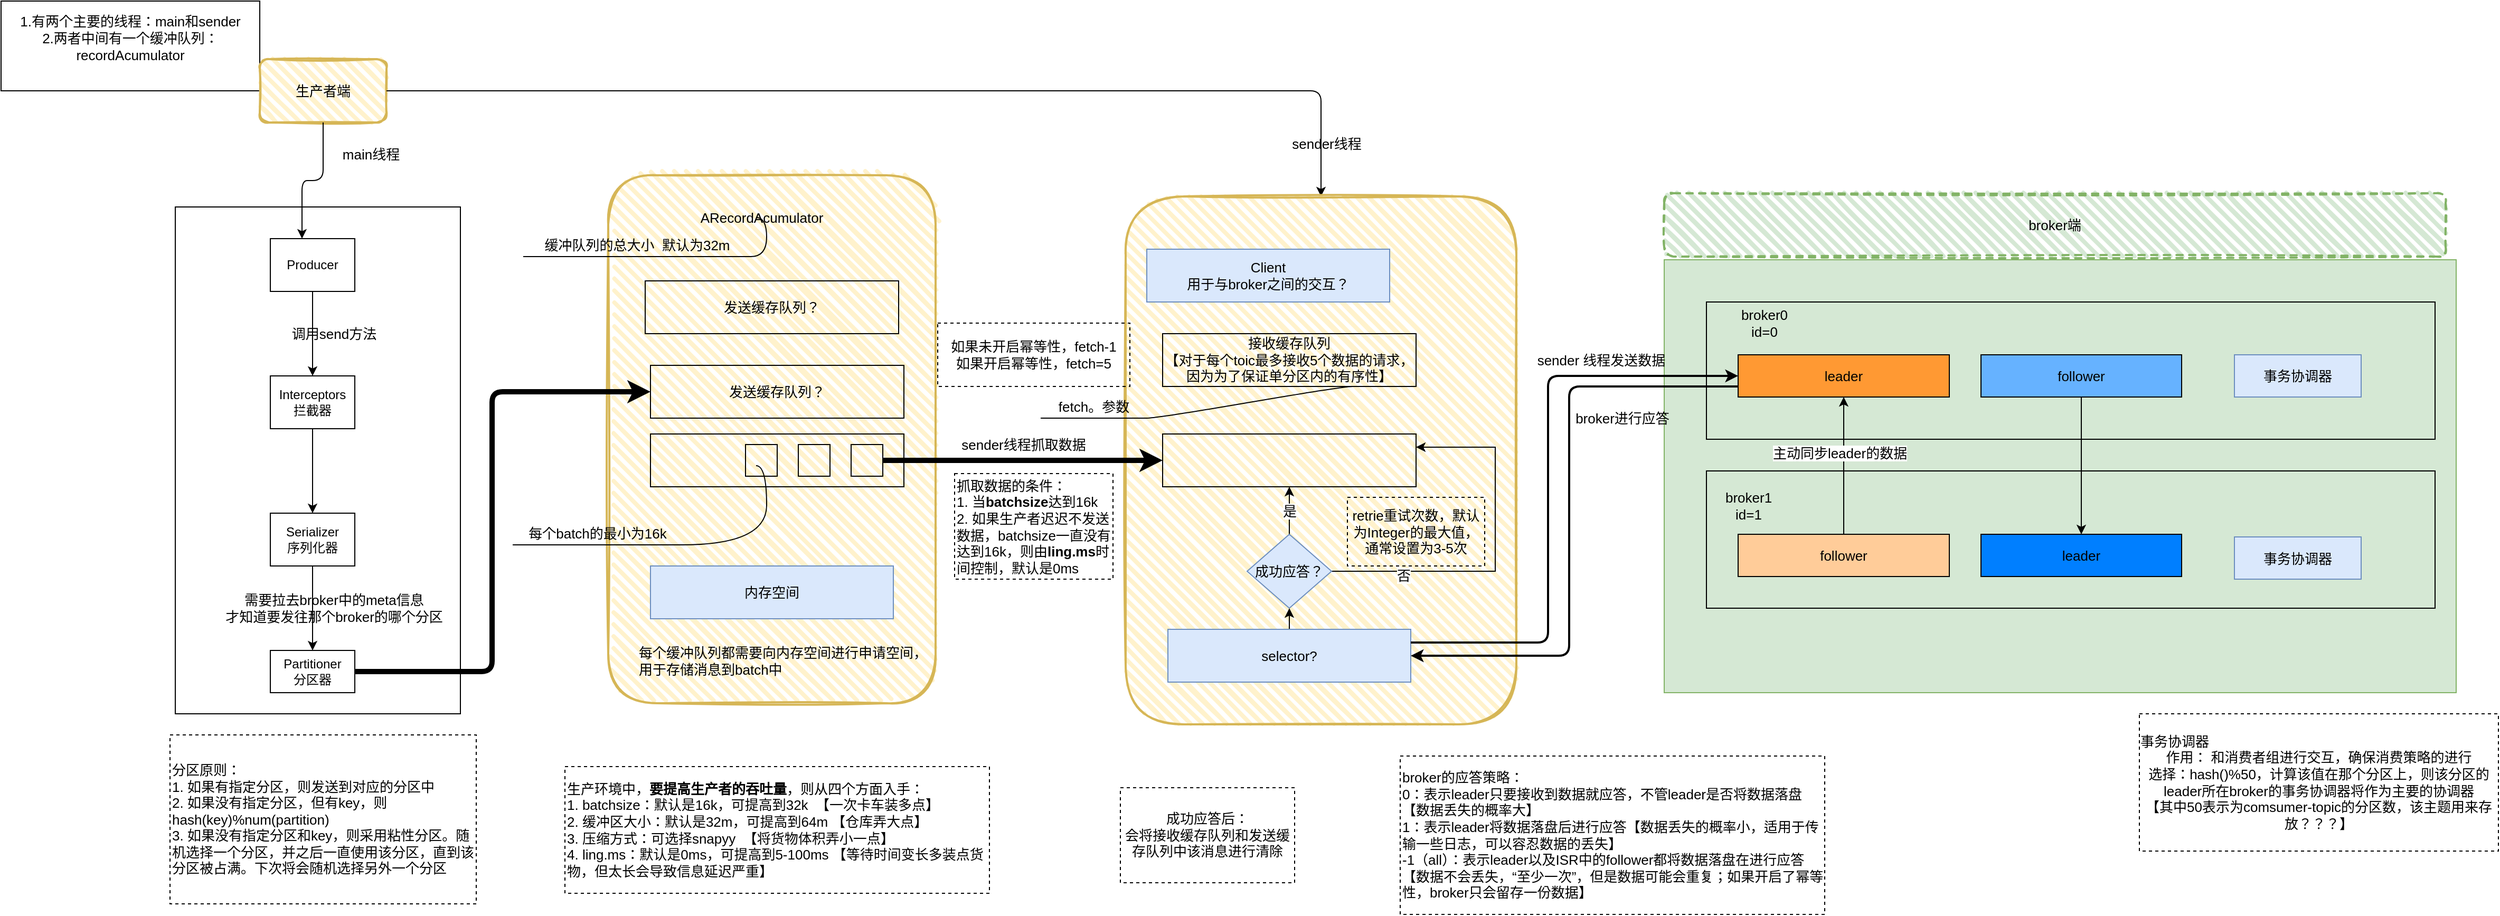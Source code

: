 <mxfile version="14.9.8" type="github">
  <diagram id="x-Sexi6F8sJB0yjPF3IZ" name="Page-1">
    <mxGraphModel dx="1730" dy="927" grid="1" gridSize="10" guides="1" tooltips="1" connect="1" arrows="1" fold="1" page="1" pageScale="1" pageWidth="900" pageHeight="1600" math="0" shadow="0">
      <root>
        <mxCell id="0" />
        <mxCell id="1" parent="0" />
        <mxCell id="UxnLPPTvP_sObnjLlX6k-43" value="" style="rounded=0;whiteSpace=wrap;html=1;shadow=0;comic=0;fontSize=13;strokeColor=#000000;strokeWidth=1;fillColor=none;align=left;" vertex="1" parent="1">
          <mxGeometry x="220" y="450" width="270" height="480" as="geometry" />
        </mxCell>
        <mxCell id="UxnLPPTvP_sObnjLlX6k-19" value="" style="rounded=0;whiteSpace=wrap;html=1;fillColor=#d5e8d4;strokeColor=#82b366;" vertex="1" parent="1">
          <mxGeometry x="1630" y="500" width="750" height="410" as="geometry" />
        </mxCell>
        <mxCell id="UxnLPPTvP_sObnjLlX6k-30" value="" style="edgeStyle=orthogonalEdgeStyle;rounded=0;orthogonalLoop=1;jettySize=auto;html=1;fontSize=13;" edge="1" parent="1" source="UxnLPPTvP_sObnjLlX6k-24" target="UxnLPPTvP_sObnjLlX6k-29">
          <mxGeometry relative="1" as="geometry" />
        </mxCell>
        <mxCell id="UxnLPPTvP_sObnjLlX6k-24" value="Producer" style="rounded=0;whiteSpace=wrap;html=1;shadow=0;comic=0;" vertex="1" parent="1">
          <mxGeometry x="310" y="480" width="80" height="50" as="geometry" />
        </mxCell>
        <mxCell id="UxnLPPTvP_sObnjLlX6k-27" value="&lt;span&gt;1.有两个主要的线程：&lt;/span&gt;&lt;span&gt;main和sender&lt;br&gt;2.两者中间有一个缓冲队列：recordAcumulator&lt;br&gt;&lt;br&gt;&lt;/span&gt;" style="whiteSpace=wrap;html=1;rounded=0;shadow=0;fontSize=13;strokeWidth=1;fillColor=none;comic=0;" vertex="1" parent="1">
          <mxGeometry x="55" y="255" width="245" height="85" as="geometry" />
        </mxCell>
        <mxCell id="UxnLPPTvP_sObnjLlX6k-32" value="" style="edgeStyle=orthogonalEdgeStyle;rounded=0;orthogonalLoop=1;jettySize=auto;html=1;fontSize=13;" edge="1" parent="1" source="UxnLPPTvP_sObnjLlX6k-29" target="UxnLPPTvP_sObnjLlX6k-31">
          <mxGeometry relative="1" as="geometry" />
        </mxCell>
        <mxCell id="UxnLPPTvP_sObnjLlX6k-29" value="Interceptors&lt;br&gt;拦截器" style="rounded=0;whiteSpace=wrap;html=1;shadow=0;comic=0;" vertex="1" parent="1">
          <mxGeometry x="310" y="610" width="80" height="50" as="geometry" />
        </mxCell>
        <mxCell id="UxnLPPTvP_sObnjLlX6k-34" value="" style="edgeStyle=orthogonalEdgeStyle;rounded=0;orthogonalLoop=1;jettySize=auto;html=1;fontSize=13;" edge="1" parent="1" source="UxnLPPTvP_sObnjLlX6k-31" target="UxnLPPTvP_sObnjLlX6k-33">
          <mxGeometry relative="1" as="geometry" />
        </mxCell>
        <mxCell id="UxnLPPTvP_sObnjLlX6k-31" value="Serializer&lt;br&gt;序列化器" style="rounded=0;whiteSpace=wrap;html=1;shadow=0;comic=0;" vertex="1" parent="1">
          <mxGeometry x="310" y="740" width="80" height="50" as="geometry" />
        </mxCell>
        <mxCell id="UxnLPPTvP_sObnjLlX6k-33" value="Partitioner&lt;br&gt;分区器" style="rounded=0;whiteSpace=wrap;html=1;shadow=0;comic=0;" vertex="1" parent="1">
          <mxGeometry x="310" y="870" width="80" height="40" as="geometry" />
        </mxCell>
        <mxCell id="UxnLPPTvP_sObnjLlX6k-35" value="需要拉去broker中的meta信息&lt;br&gt;才知道要发往那个broker的哪个分区" style="text;html=1;align=center;verticalAlign=middle;resizable=0;points=[];autosize=1;strokeColor=none;fontSize=13;" vertex="1" parent="1">
          <mxGeometry x="260" y="810" width="220" height="40" as="geometry" />
        </mxCell>
        <mxCell id="UxnLPPTvP_sObnjLlX6k-36" value="调用send方法" style="text;html=1;align=center;verticalAlign=middle;resizable=0;points=[];autosize=1;strokeColor=none;fontSize=13;" vertex="1" parent="1">
          <mxGeometry x="320" y="560" width="100" height="20" as="geometry" />
        </mxCell>
        <mxCell id="UxnLPPTvP_sObnjLlX6k-38" value="生产者端" style="rounded=1;whiteSpace=wrap;html=1;strokeWidth=2;fillWeight=4;hachureGap=8;hachureAngle=45;fillColor=#fff2cc;sketch=1;shadow=0;comic=0;fontSize=13;strokeColor=#d6b656;" vertex="1" parent="1">
          <mxGeometry x="300" y="310" width="120" height="60" as="geometry" />
        </mxCell>
        <mxCell id="UxnLPPTvP_sObnjLlX6k-39" value="分区原则：&lt;br&gt;1. 如果有指定分区，则发送到对应的分区中&lt;br&gt;2.&amp;nbsp;如果没有指定分区，但有key，则hash(key)%num(partition)&lt;br&gt;3.&amp;nbsp;如果没有指定分区和key，则采用粘性分区。随机选择一个分区，并之后一直使用该分区，直到该分区被占满。下次将会随机选择另外一个分区" style="whiteSpace=wrap;html=1;rounded=0;shadow=0;comic=0;fontSize=13;strokeColor=#000000;strokeWidth=1;fillColor=none;align=left;dashed=1;" vertex="1" parent="1">
          <mxGeometry x="215" y="950" width="290" height="160" as="geometry" />
        </mxCell>
        <mxCell id="UxnLPPTvP_sObnjLlX6k-44" value="" style="rounded=1;whiteSpace=wrap;html=1;strokeWidth=2;fillWeight=4;hachureGap=8;hachureAngle=45;fillColor=#fff2cc;sketch=1;shadow=0;comic=0;fontSize=13;align=left;strokeColor=#d6b656;" vertex="1" parent="1">
          <mxGeometry x="630" y="420" width="310" height="500" as="geometry" />
        </mxCell>
        <mxCell id="UxnLPPTvP_sObnjLlX6k-45" value="ARecordAcumulator" style="text;html=1;align=center;verticalAlign=middle;resizable=0;points=[];autosize=1;strokeColor=none;fontSize=13;" vertex="1" parent="1">
          <mxGeometry x="710" y="450" width="130" height="20" as="geometry" />
        </mxCell>
        <mxCell id="UxnLPPTvP_sObnjLlX6k-46" value="发送缓存队列？" style="rounded=0;whiteSpace=wrap;html=1;shadow=0;comic=0;fontSize=13;strokeColor=#000000;strokeWidth=1;fillColor=none;align=center;" vertex="1" parent="1">
          <mxGeometry x="665" y="520" width="240" height="50" as="geometry" />
        </mxCell>
        <mxCell id="UxnLPPTvP_sObnjLlX6k-47" value="&lt;div style=&quot;&quot;&gt;&lt;span&gt;发送缓存队列？&lt;/span&gt;&lt;/div&gt;" style="rounded=0;whiteSpace=wrap;html=1;shadow=0;comic=0;fontSize=13;strokeColor=#000000;strokeWidth=1;fillColor=none;align=center;" vertex="1" parent="1">
          <mxGeometry x="670" y="600" width="240" height="50" as="geometry" />
        </mxCell>
        <mxCell id="UxnLPPTvP_sObnjLlX6k-48" value="" style="rounded=0;whiteSpace=wrap;html=1;shadow=0;comic=0;fontSize=13;strokeColor=#000000;strokeWidth=1;fillColor=none;align=left;" vertex="1" parent="1">
          <mxGeometry x="670" y="665" width="240" height="50" as="geometry" />
        </mxCell>
        <mxCell id="UxnLPPTvP_sObnjLlX6k-49" value="" style="rounded=0;whiteSpace=wrap;html=1;shadow=0;comic=0;fontSize=13;strokeColor=#000000;strokeWidth=1;fillColor=none;align=left;" vertex="1" parent="1">
          <mxGeometry x="860" y="675" width="30" height="30" as="geometry" />
        </mxCell>
        <mxCell id="UxnLPPTvP_sObnjLlX6k-50" value="" style="rounded=0;whiteSpace=wrap;html=1;shadow=0;comic=0;fontSize=13;strokeColor=#000000;strokeWidth=1;fillColor=none;align=left;" vertex="1" parent="1">
          <mxGeometry x="810" y="675" width="30" height="30" as="geometry" />
        </mxCell>
        <mxCell id="UxnLPPTvP_sObnjLlX6k-51" value="" style="rounded=0;whiteSpace=wrap;html=1;shadow=0;comic=0;fontSize=13;strokeColor=#000000;strokeWidth=1;fillColor=none;align=left;" vertex="1" parent="1">
          <mxGeometry x="760" y="675" width="30" height="30" as="geometry" />
        </mxCell>
        <mxCell id="UxnLPPTvP_sObnjLlX6k-52" value="每个batch的最小为16k" style="whiteSpace=wrap;html=1;shape=partialRectangle;top=0;left=0;bottom=1;right=0;points=[[0,1],[1,1]];fillColor=none;align=center;verticalAlign=bottom;routingCenterY=0.5;snapToPoint=1;recursiveResize=0;autosize=1;treeFolding=1;treeMoving=1;newEdgeStyle={&quot;edgeStyle&quot;:&quot;entityRelationEdgeStyle&quot;,&quot;startArrow&quot;:&quot;none&quot;,&quot;endArrow&quot;:&quot;none&quot;,&quot;segment&quot;:10,&quot;curved&quot;:1};rounded=0;shadow=0;comic=0;fontSize=13;strokeColor=#000000;strokeWidth=1;" vertex="1" parent="1">
          <mxGeometry x="540" y="750" width="160" height="20" as="geometry" />
        </mxCell>
        <mxCell id="UxnLPPTvP_sObnjLlX6k-53" value="" style="edgeStyle=entityRelationEdgeStyle;startArrow=none;endArrow=none;segment=10;curved=1;fontSize=13;entryX=1;entryY=1;entryDx=0;entryDy=0;" edge="1" target="UxnLPPTvP_sObnjLlX6k-52" parent="1">
          <mxGeometry relative="1" as="geometry">
            <mxPoint x="770" y="695" as="sourcePoint" />
            <mxPoint x="700" y="745" as="targetPoint" />
          </mxGeometry>
        </mxCell>
        <mxCell id="UxnLPPTvP_sObnjLlX6k-54" value="内存空间" style="rounded=0;whiteSpace=wrap;html=1;shadow=0;comic=0;fontSize=13;strokeColor=#6c8ebf;strokeWidth=1;fillColor=#dae8fc;align=center;" vertex="1" parent="1">
          <mxGeometry x="670" y="790" width="230" height="50" as="geometry" />
        </mxCell>
        <mxCell id="UxnLPPTvP_sObnjLlX6k-59" value="缓冲队列的总大小&amp;nbsp; 默认为32m" style="whiteSpace=wrap;html=1;shape=partialRectangle;top=0;left=0;bottom=1;right=0;points=[[0,1],[1,1]];fillColor=none;align=center;verticalAlign=bottom;routingCenterY=0.5;snapToPoint=1;recursiveResize=0;autosize=1;treeFolding=1;treeMoving=1;newEdgeStyle={&quot;edgeStyle&quot;:&quot;entityRelationEdgeStyle&quot;,&quot;startArrow&quot;:&quot;none&quot;,&quot;endArrow&quot;:&quot;none&quot;,&quot;segment&quot;:10,&quot;curved&quot;:1};rounded=0;shadow=0;comic=0;fontSize=13;strokeColor=#000000;strokeWidth=1;" vertex="1" parent="1">
          <mxGeometry x="550" y="477" width="215" height="20" as="geometry" />
        </mxCell>
        <mxCell id="UxnLPPTvP_sObnjLlX6k-60" value="" style="edgeStyle=entityRelationEdgeStyle;startArrow=none;endArrow=none;segment=10;curved=1;fontSize=13;" edge="1" target="UxnLPPTvP_sObnjLlX6k-59" parent="1">
          <mxGeometry relative="1" as="geometry">
            <mxPoint x="770" y="460" as="sourcePoint" />
          </mxGeometry>
        </mxCell>
        <mxCell id="UxnLPPTvP_sObnjLlX6k-63" value="每个缓冲队列都需要向内存空间进行申请空间，&lt;br&gt;&lt;div style=&quot;text-align: justify&quot;&gt;&lt;span&gt;用于存储消息到batch中&lt;/span&gt;&lt;/div&gt;" style="text;html=1;align=center;verticalAlign=middle;resizable=0;points=[];autosize=1;strokeColor=none;fontSize=13;" vertex="1" parent="1">
          <mxGeometry x="650" y="860" width="290" height="40" as="geometry" />
        </mxCell>
        <mxCell id="UxnLPPTvP_sObnjLlX6k-64" value="" style="edgeStyle=elbowEdgeStyle;elbow=vertical;endArrow=classic;html=1;fontSize=13;exitX=0.5;exitY=1;exitDx=0;exitDy=0;" edge="1" parent="1" source="UxnLPPTvP_sObnjLlX6k-38">
          <mxGeometry width="50" height="50" relative="1" as="geometry">
            <mxPoint x="335" y="420" as="sourcePoint" />
            <mxPoint x="340" y="480" as="targetPoint" />
          </mxGeometry>
        </mxCell>
        <mxCell id="UxnLPPTvP_sObnjLlX6k-65" value="main线程" style="text;html=1;align=center;verticalAlign=middle;resizable=0;points=[];autosize=1;strokeColor=none;fontSize=13;" vertex="1" parent="1">
          <mxGeometry x="370" y="390" width="70" height="20" as="geometry" />
        </mxCell>
        <mxCell id="UxnLPPTvP_sObnjLlX6k-66" value="" style="edgeStyle=elbowEdgeStyle;elbow=vertical;endArrow=classic;html=1;fontSize=13;exitX=1;exitY=0.5;exitDx=0;exitDy=0;entryX=0.5;entryY=0;entryDx=0;entryDy=0;" edge="1" parent="1" source="UxnLPPTvP_sObnjLlX6k-38" target="UxnLPPTvP_sObnjLlX6k-68">
          <mxGeometry width="50" height="50" relative="1" as="geometry">
            <mxPoint x="1130" y="370" as="sourcePoint" />
            <mxPoint x="1120" y="420" as="targetPoint" />
            <Array as="points">
              <mxPoint x="800" y="340" />
            </Array>
          </mxGeometry>
        </mxCell>
        <mxCell id="UxnLPPTvP_sObnjLlX6k-67" value="sender线程" style="text;html=1;align=center;verticalAlign=middle;resizable=0;points=[];autosize=1;strokeColor=none;fontSize=13;" vertex="1" parent="1">
          <mxGeometry x="1270" y="380" width="80" height="20" as="geometry" />
        </mxCell>
        <mxCell id="UxnLPPTvP_sObnjLlX6k-68" value="" style="rounded=1;whiteSpace=wrap;html=1;strokeWidth=2;fillWeight=4;hachureGap=8;hachureAngle=45;fillColor=#fff2cc;sketch=1;shadow=0;comic=0;fontSize=13;align=left;strokeColor=#d6b656;" vertex="1" parent="1">
          <mxGeometry x="1120" y="440" width="370" height="500" as="geometry" />
        </mxCell>
        <mxCell id="UxnLPPTvP_sObnjLlX6k-69" value="Client&lt;br&gt;用于与broker之间的交互？" style="rounded=0;whiteSpace=wrap;html=1;shadow=0;comic=0;fontSize=13;strokeColor=#6c8ebf;strokeWidth=1;fillColor=#dae8fc;align=center;" vertex="1" parent="1">
          <mxGeometry x="1140" y="490" width="230" height="50" as="geometry" />
        </mxCell>
        <mxCell id="UxnLPPTvP_sObnjLlX6k-71" value="接收缓存队列&lt;br&gt;&lt;div style=&quot;&quot;&gt;&lt;span&gt;【对于每个toic最多接收5个数据的请求，因为为了保证单分区内的有序性】&lt;/span&gt;&lt;/div&gt;" style="rounded=0;whiteSpace=wrap;html=1;shadow=0;comic=0;fontSize=13;strokeColor=#000000;strokeWidth=1;fillColor=none;align=center;" vertex="1" parent="1">
          <mxGeometry x="1155" y="570" width="240" height="50" as="geometry" />
        </mxCell>
        <mxCell id="UxnLPPTvP_sObnjLlX6k-76" value="" style="rounded=0;whiteSpace=wrap;html=1;shadow=0;comic=0;fontSize=13;strokeColor=#000000;strokeWidth=1;fillColor=none;align=center;" vertex="1" parent="1">
          <mxGeometry x="1155" y="665" width="240" height="50" as="geometry" />
        </mxCell>
        <mxCell id="UxnLPPTvP_sObnjLlX6k-79" style="edgeStyle=elbowEdgeStyle;rounded=0;orthogonalLoop=1;jettySize=auto;elbow=vertical;html=1;exitX=1;exitY=0.5;exitDx=0;exitDy=0;entryX=0;entryY=0.5;entryDx=0;entryDy=0;fontSize=13;strokeWidth=5;" edge="1" parent="1" source="UxnLPPTvP_sObnjLlX6k-49" target="UxnLPPTvP_sObnjLlX6k-76">
          <mxGeometry relative="1" as="geometry" />
        </mxCell>
        <mxCell id="UxnLPPTvP_sObnjLlX6k-80" value="sender线程抓取数据" style="text;html=1;align=center;verticalAlign=middle;resizable=0;points=[];autosize=1;strokeColor=none;fontSize=13;" vertex="1" parent="1">
          <mxGeometry x="958" y="665" width="130" height="20" as="geometry" />
        </mxCell>
        <mxCell id="UxnLPPTvP_sObnjLlX6k-82" value="抓取数据的条件：&lt;br&gt;1. 当&lt;b&gt;batchsize&lt;/b&gt;达到16k&lt;br&gt;2.&amp;nbsp;如果生产者迟迟不发送数据，batchsize一直没有达到16k，则由&lt;b&gt;ling.ms&lt;/b&gt;时间控制，默认是0ms" style="whiteSpace=wrap;html=1;rounded=0;shadow=0;comic=0;fontSize=13;strokeColor=#000000;strokeWidth=1;fillColor=none;align=left;dashed=1;" vertex="1" parent="1">
          <mxGeometry x="958" y="702.5" width="150" height="100" as="geometry" />
        </mxCell>
        <mxCell id="UxnLPPTvP_sObnjLlX6k-88" value="" style="edgeStyle=elbowEdgeStyle;rounded=0;orthogonalLoop=1;jettySize=auto;elbow=vertical;html=1;fontSize=13;strokeWidth=1;" edge="1" parent="1" source="UxnLPPTvP_sObnjLlX6k-83" target="UxnLPPTvP_sObnjLlX6k-87">
          <mxGeometry relative="1" as="geometry" />
        </mxCell>
        <mxCell id="UxnLPPTvP_sObnjLlX6k-83" value="selector?" style="rounded=0;whiteSpace=wrap;html=1;shadow=0;comic=0;fontSize=13;strokeColor=#6c8ebf;strokeWidth=1;fillColor=#dae8fc;align=center;" vertex="1" parent="1">
          <mxGeometry x="1160" y="850" width="230" height="50" as="geometry" />
        </mxCell>
        <mxCell id="UxnLPPTvP_sObnjLlX6k-84" value="生产环境中，&lt;b&gt;要提高生产者的吞吐量&lt;/b&gt;，则从四个方面入手：&lt;br&gt;1.&amp;nbsp;batchsize：默认是16k，可提高到32k&amp;nbsp; 【一次卡车装多点】&lt;br&gt;2.&amp;nbsp;缓冲区大小：默认是32m，可提高到64m 【仓库弄大点】&lt;br&gt;3.&amp;nbsp;压缩方式：可选择snapyy&amp;nbsp; 【将货物体积弄小一点】&lt;br&gt;4.&amp;nbsp;ling.ms：默认是0ms，可提高到5-100ms 【等待时间变长多装点货物，但太长会导致信息延迟严重】" style="whiteSpace=wrap;html=1;rounded=0;shadow=0;comic=0;fontSize=13;strokeColor=#000000;strokeWidth=1;fillColor=none;align=left;dashed=1;" vertex="1" parent="1">
          <mxGeometry x="589" y="980" width="402" height="120" as="geometry" />
        </mxCell>
        <mxCell id="UxnLPPTvP_sObnjLlX6k-94" value="是" style="edgeStyle=elbowEdgeStyle;rounded=0;orthogonalLoop=1;jettySize=auto;elbow=vertical;html=1;fontSize=13;strokeWidth=1;" edge="1" parent="1" source="UxnLPPTvP_sObnjLlX6k-87" target="UxnLPPTvP_sObnjLlX6k-76">
          <mxGeometry relative="1" as="geometry">
            <Array as="points">
              <mxPoint x="1275" y="740" />
            </Array>
          </mxGeometry>
        </mxCell>
        <mxCell id="UxnLPPTvP_sObnjLlX6k-96" style="edgeStyle=elbowEdgeStyle;rounded=0;orthogonalLoop=1;jettySize=auto;elbow=vertical;html=1;exitX=1;exitY=0.5;exitDx=0;exitDy=0;fontSize=13;strokeWidth=1;entryX=1;entryY=0.25;entryDx=0;entryDy=0;" edge="1" parent="1" source="UxnLPPTvP_sObnjLlX6k-87" target="UxnLPPTvP_sObnjLlX6k-76">
          <mxGeometry relative="1" as="geometry">
            <mxPoint x="1390" y="690" as="targetPoint" />
            <Array as="points">
              <mxPoint x="1470" y="730" />
            </Array>
          </mxGeometry>
        </mxCell>
        <mxCell id="UxnLPPTvP_sObnjLlX6k-97" value="否" style="edgeLabel;html=1;align=center;verticalAlign=middle;resizable=0;points=[];fontSize=13;" vertex="1" connectable="0" parent="UxnLPPTvP_sObnjLlX6k-96">
          <mxGeometry x="-0.611" y="-4" relative="1" as="geometry">
            <mxPoint as="offset" />
          </mxGeometry>
        </mxCell>
        <mxCell id="UxnLPPTvP_sObnjLlX6k-87" value="成功应答？" style="rhombus;whiteSpace=wrap;html=1;rounded=0;shadow=0;fontSize=13;strokeColor=#6c8ebf;strokeWidth=1;fillColor=#dae8fc;comic=0;" vertex="1" parent="1">
          <mxGeometry x="1235" y="760" width="80" height="70" as="geometry" />
        </mxCell>
        <mxCell id="UxnLPPTvP_sObnjLlX6k-90" value="fetch。参数" style="whiteSpace=wrap;html=1;shape=partialRectangle;top=0;left=0;bottom=1;right=0;points=[[0,1],[1,1]];fillColor=none;align=center;verticalAlign=bottom;routingCenterY=0.5;snapToPoint=1;recursiveResize=0;autosize=1;treeFolding=1;treeMoving=1;newEdgeStyle={&quot;edgeStyle&quot;:&quot;entityRelationEdgeStyle&quot;,&quot;startArrow&quot;:&quot;none&quot;,&quot;endArrow&quot;:&quot;none&quot;,&quot;segment&quot;:10,&quot;curved&quot;:1};rounded=0;shadow=0;comic=0;fontSize=13;strokeColor=#000000;strokeWidth=1;" vertex="1" parent="1">
          <mxGeometry x="1040" y="630" width="100" height="20" as="geometry" />
        </mxCell>
        <mxCell id="UxnLPPTvP_sObnjLlX6k-91" value="" style="edgeStyle=entityRelationEdgeStyle;startArrow=none;endArrow=none;segment=10;curved=1;fontSize=13;exitX=0.75;exitY=1;exitDx=0;exitDy=0;" edge="1" parent="1" target="UxnLPPTvP_sObnjLlX6k-90" source="UxnLPPTvP_sObnjLlX6k-71">
          <mxGeometry relative="1" as="geometry">
            <mxPoint x="1260" y="610" as="sourcePoint" />
          </mxGeometry>
        </mxCell>
        <mxCell id="UxnLPPTvP_sObnjLlX6k-100" value="retrie重试次数，默认为Integer的最大值，通常设置为3-5次" style="rounded=0;whiteSpace=wrap;html=1;shadow=0;comic=0;fontSize=13;strokeColor=#000000;strokeWidth=1;fillColor=none;align=center;dashed=1;" vertex="1" parent="1">
          <mxGeometry x="1330" y="725" width="130" height="65" as="geometry" />
        </mxCell>
        <mxCell id="UxnLPPTvP_sObnjLlX6k-101" value="如果未开启幂等性，fetch-1&lt;br&gt;如果开启幂等性，fetch=5" style="rounded=0;whiteSpace=wrap;html=1;shadow=0;dashed=1;comic=0;fontSize=13;strokeColor=#000000;strokeWidth=1;fillColor=none;align=center;" vertex="1" parent="1">
          <mxGeometry x="942" y="560" width="182" height="60" as="geometry" />
        </mxCell>
        <mxCell id="UxnLPPTvP_sObnjLlX6k-102" value="broker端" style="rounded=1;whiteSpace=wrap;html=1;strokeWidth=2;fillWeight=4;hachureGap=8;hachureAngle=45;fillColor=#d5e8d4;sketch=1;shadow=0;dashed=1;comic=0;fontSize=13;align=center;strokeColor=#82b366;" vertex="1" parent="1">
          <mxGeometry x="1630" y="437" width="740" height="60" as="geometry" />
        </mxCell>
        <mxCell id="UxnLPPTvP_sObnjLlX6k-110" value="" style="rounded=0;whiteSpace=wrap;html=1;shadow=0;comic=0;fontSize=13;strokeColor=#000000;strokeWidth=1;fillColor=none;align=center;" vertex="1" parent="1">
          <mxGeometry x="1670" y="540" width="690" height="130" as="geometry" />
        </mxCell>
        <mxCell id="UxnLPPTvP_sObnjLlX6k-112" value="" style="edgeStyle=elbowEdgeStyle;elbow=horizontal;endArrow=classic;html=1;fontSize=13;strokeWidth=5;exitX=1;exitY=0.5;exitDx=0;exitDy=0;entryX=0;entryY=0.5;entryDx=0;entryDy=0;" edge="1" parent="1" source="UxnLPPTvP_sObnjLlX6k-33" target="UxnLPPTvP_sObnjLlX6k-47">
          <mxGeometry width="50" height="50" relative="1" as="geometry">
            <mxPoint x="560" y="870" as="sourcePoint" />
            <mxPoint x="610" y="820" as="targetPoint" />
            <Array as="points">
              <mxPoint x="520" y="760" />
            </Array>
          </mxGeometry>
        </mxCell>
        <mxCell id="UxnLPPTvP_sObnjLlX6k-113" value="" style="rounded=0;whiteSpace=wrap;html=1;shadow=0;comic=0;fontSize=13;strokeColor=#000000;strokeWidth=1;fillColor=none;align=center;" vertex="1" parent="1">
          <mxGeometry x="1670" y="700" width="690" height="130" as="geometry" />
        </mxCell>
        <mxCell id="UxnLPPTvP_sObnjLlX6k-114" value="broker0&lt;br&gt;id=0" style="text;html=1;strokeColor=none;fillColor=none;align=center;verticalAlign=middle;whiteSpace=wrap;rounded=0;shadow=0;comic=0;fontSize=13;" vertex="1" parent="1">
          <mxGeometry x="1700" y="540" width="50" height="40" as="geometry" />
        </mxCell>
        <mxCell id="UxnLPPTvP_sObnjLlX6k-117" value="broker1&lt;br&gt;id=1" style="text;html=1;strokeColor=none;fillColor=none;align=center;verticalAlign=middle;whiteSpace=wrap;rounded=0;shadow=0;comic=0;fontSize=13;" vertex="1" parent="1">
          <mxGeometry x="1690" y="715" width="40" height="35" as="geometry" />
        </mxCell>
        <mxCell id="UxnLPPTvP_sObnjLlX6k-118" value="leader" style="rounded=0;whiteSpace=wrap;html=1;shadow=0;comic=0;fontSize=13;strokeWidth=1;align=center;fillColor=#FF9933;" vertex="1" parent="1">
          <mxGeometry x="1700" y="590" width="200" height="40" as="geometry" />
        </mxCell>
        <mxCell id="UxnLPPTvP_sObnjLlX6k-124" value="" style="edgeStyle=elbowEdgeStyle;rounded=0;orthogonalLoop=1;jettySize=auto;elbow=vertical;html=1;fontSize=13;strokeWidth=1;entryX=0.5;entryY=1;entryDx=0;entryDy=0;" edge="1" parent="1" source="UxnLPPTvP_sObnjLlX6k-120" target="UxnLPPTvP_sObnjLlX6k-118">
          <mxGeometry relative="1" as="geometry" />
        </mxCell>
        <mxCell id="UxnLPPTvP_sObnjLlX6k-125" value="主动同步leader的数据" style="edgeLabel;html=1;align=center;verticalAlign=middle;resizable=0;points=[];fontSize=13;" vertex="1" connectable="0" parent="UxnLPPTvP_sObnjLlX6k-124">
          <mxGeometry x="0.182" y="4" relative="1" as="geometry">
            <mxPoint as="offset" />
          </mxGeometry>
        </mxCell>
        <mxCell id="UxnLPPTvP_sObnjLlX6k-120" value="follower" style="rounded=0;whiteSpace=wrap;html=1;shadow=0;comic=0;fontSize=13;strokeWidth=1;align=center;fillColor=#FFCC99;" vertex="1" parent="1">
          <mxGeometry x="1700" y="760" width="200" height="40" as="geometry" />
        </mxCell>
        <mxCell id="UxnLPPTvP_sObnjLlX6k-121" value="leader" style="rounded=0;whiteSpace=wrap;html=1;shadow=0;comic=0;fontSize=13;strokeWidth=1;align=center;fillColor=#007FFF;" vertex="1" parent="1">
          <mxGeometry x="1930" y="760" width="190" height="40" as="geometry" />
        </mxCell>
        <mxCell id="UxnLPPTvP_sObnjLlX6k-128" value="" style="edgeStyle=elbowEdgeStyle;rounded=0;orthogonalLoop=1;jettySize=auto;elbow=vertical;html=1;fontSize=13;strokeWidth=1;entryX=0.5;entryY=0;entryDx=0;entryDy=0;" edge="1" parent="1" source="UxnLPPTvP_sObnjLlX6k-122" target="UxnLPPTvP_sObnjLlX6k-121">
          <mxGeometry relative="1" as="geometry" />
        </mxCell>
        <mxCell id="UxnLPPTvP_sObnjLlX6k-122" value="follower" style="rounded=0;whiteSpace=wrap;html=1;shadow=0;comic=0;fontSize=13;strokeWidth=1;align=center;fillColor=#66B2FF;" vertex="1" parent="1">
          <mxGeometry x="1930" y="590" width="190" height="40" as="geometry" />
        </mxCell>
        <mxCell id="UxnLPPTvP_sObnjLlX6k-126" value="" style="edgeStyle=elbowEdgeStyle;elbow=horizontal;endArrow=classic;html=1;fontSize=13;strokeWidth=2;entryX=0;entryY=0.5;entryDx=0;entryDy=0;exitX=1;exitY=0.25;exitDx=0;exitDy=0;" edge="1" parent="1" source="UxnLPPTvP_sObnjLlX6k-83" target="UxnLPPTvP_sObnjLlX6k-118">
          <mxGeometry width="50" height="50" relative="1" as="geometry">
            <mxPoint x="1390" y="880" as="sourcePoint" />
            <mxPoint x="1440" y="830" as="targetPoint" />
            <Array as="points">
              <mxPoint x="1520" y="740" />
            </Array>
          </mxGeometry>
        </mxCell>
        <mxCell id="UxnLPPTvP_sObnjLlX6k-127" value="sender&amp;nbsp;线程发送数据" style="text;html=1;align=center;verticalAlign=middle;resizable=0;points=[];autosize=1;strokeColor=none;fontSize=13;" vertex="1" parent="1">
          <mxGeometry x="1500" y="585" width="140" height="20" as="geometry" />
        </mxCell>
        <mxCell id="UxnLPPTvP_sObnjLlX6k-129" value="事务协调器" style="rounded=0;whiteSpace=wrap;html=1;shadow=0;comic=0;fontSize=13;strokeColor=#6c8ebf;strokeWidth=1;fillColor=#dae8fc;align=center;" vertex="1" parent="1">
          <mxGeometry x="2170" y="590" width="120" height="40" as="geometry" />
        </mxCell>
        <mxCell id="UxnLPPTvP_sObnjLlX6k-130" value="事务协调器" style="rounded=0;whiteSpace=wrap;html=1;shadow=0;comic=0;fontSize=13;strokeColor=#6c8ebf;strokeWidth=1;fillColor=#dae8fc;align=center;" vertex="1" parent="1">
          <mxGeometry x="2170" y="762.5" width="120" height="40" as="geometry" />
        </mxCell>
        <mxCell id="UxnLPPTvP_sObnjLlX6k-134" value="&lt;div style=&quot;text-align: left&quot;&gt;&lt;span&gt;事务协调器&lt;/span&gt;&lt;/div&gt;作用： 和消费者组进行交互，确保消费策略的进行&lt;br&gt;选择：hash()%50，计算该值在那个分区上，则该分区的leader所在broker的事务协调器将作为主要的协调器&lt;br&gt;【其中50表示为comsumer-topic的分区数，该主题用来存放？？？】" style="whiteSpace=wrap;html=1;rounded=0;shadow=0;comic=0;fontSize=13;strokeWidth=1;align=center;dashed=1;fillColor=none;" vertex="1" parent="1">
          <mxGeometry x="2080" y="930" width="340" height="130" as="geometry" />
        </mxCell>
        <mxCell id="UxnLPPTvP_sObnjLlX6k-135" value="" style="edgeStyle=elbowEdgeStyle;elbow=horizontal;endArrow=classic;html=1;fontSize=13;strokeWidth=2;exitX=0;exitY=0.75;exitDx=0;exitDy=0;entryX=1;entryY=0.5;entryDx=0;entryDy=0;" edge="1" parent="1" source="UxnLPPTvP_sObnjLlX6k-118" target="UxnLPPTvP_sObnjLlX6k-83">
          <mxGeometry width="50" height="50" relative="1" as="geometry">
            <mxPoint x="1500" y="750" as="sourcePoint" />
            <mxPoint x="1400" y="900" as="targetPoint" />
            <Array as="points">
              <mxPoint x="1540" y="750" />
            </Array>
          </mxGeometry>
        </mxCell>
        <mxCell id="UxnLPPTvP_sObnjLlX6k-136" value="broker进行应答" style="text;html=1;align=center;verticalAlign=middle;resizable=0;points=[];autosize=1;strokeColor=none;fontSize=13;" vertex="1" parent="1">
          <mxGeometry x="1540" y="640" width="100" height="20" as="geometry" />
        </mxCell>
        <mxCell id="UxnLPPTvP_sObnjLlX6k-137" value="broker的应答策略：&lt;br&gt;0：表示leader只要接收到数据就应答，不管leader是否将数据落盘【数据丢失的概率大】&lt;br&gt;1：表示leader将数据落盘后进行应答【数据丢失的概率小，适用于传输一些日志，可以容忍数据的丢失】&lt;br&gt;-1（all）：表示leader以及ISR中的follower都将数据落盘在进行应答【数据不会丢失，“至少一次”，但是数据可能会重复；如果开启了幂等性，broker只会留存一份数据】" style="whiteSpace=wrap;html=1;rounded=0;shadow=0;comic=0;fontSize=13;strokeColor=#000000;strokeWidth=1;fillColor=none;align=left;dashed=1;" vertex="1" parent="1">
          <mxGeometry x="1380" y="970" width="402" height="150" as="geometry" />
        </mxCell>
        <mxCell id="UxnLPPTvP_sObnjLlX6k-141" value="成功应答后：&lt;br&gt;会将接收缓存队列和发送缓存队列中该消息进行清除" style="whiteSpace=wrap;html=1;rounded=0;shadow=0;dashed=1;comic=0;fontSize=13;strokeColor=#000000;strokeWidth=1;fillColor=none;align=center;" vertex="1" parent="1">
          <mxGeometry x="1115" y="1000" width="165" height="90" as="geometry" />
        </mxCell>
      </root>
    </mxGraphModel>
  </diagram>
</mxfile>
